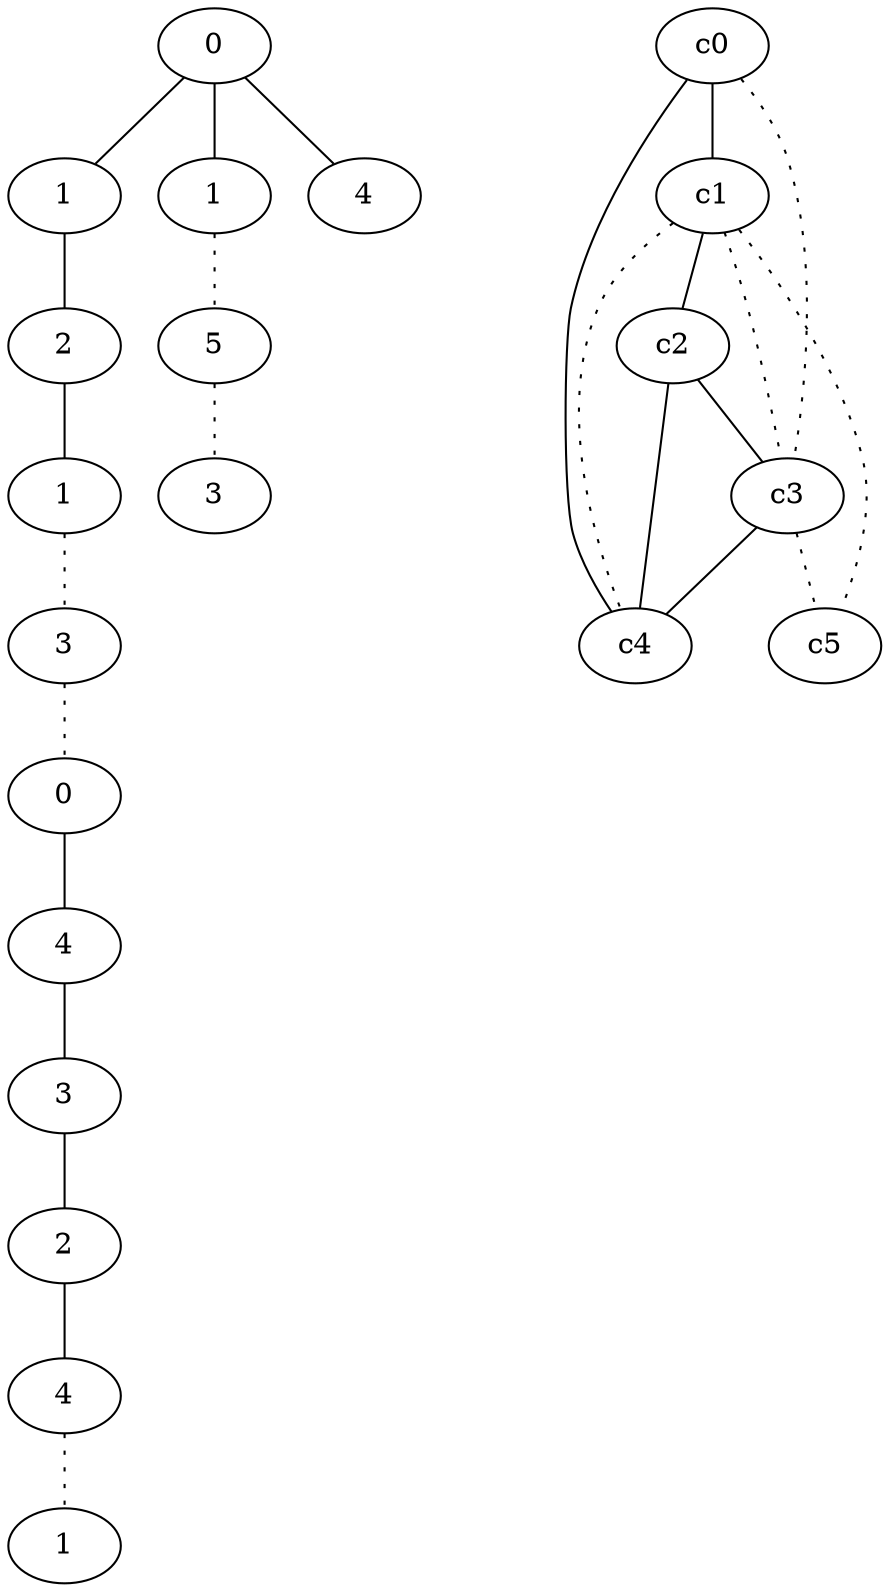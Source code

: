 graph {
a0[label=0];
a1[label=1];
a2[label=2];
a3[label=1];
a4[label=3];
a5[label=0];
a6[label=4];
a7[label=3];
a8[label=2];
a9[label=4];
a10[label=1];
a11[label=1];
a12[label=5];
a13[label=3];
a14[label=4];
a0 -- a1;
a0 -- a11;
a0 -- a14;
a1 -- a2;
a2 -- a3;
a3 -- a4 [style=dotted];
a4 -- a5 [style=dotted];
a5 -- a6;
a6 -- a7;
a7 -- a8;
a8 -- a9;
a9 -- a10 [style=dotted];
a11 -- a12 [style=dotted];
a12 -- a13 [style=dotted];
c0 -- c1;
c0 -- c3 [style=dotted];
c0 -- c4;
c1 -- c2;
c1 -- c3 [style=dotted];
c1 -- c4 [style=dotted];
c1 -- c5 [style=dotted];
c2 -- c3;
c2 -- c4;
c3 -- c4;
c3 -- c5 [style=dotted];
}
